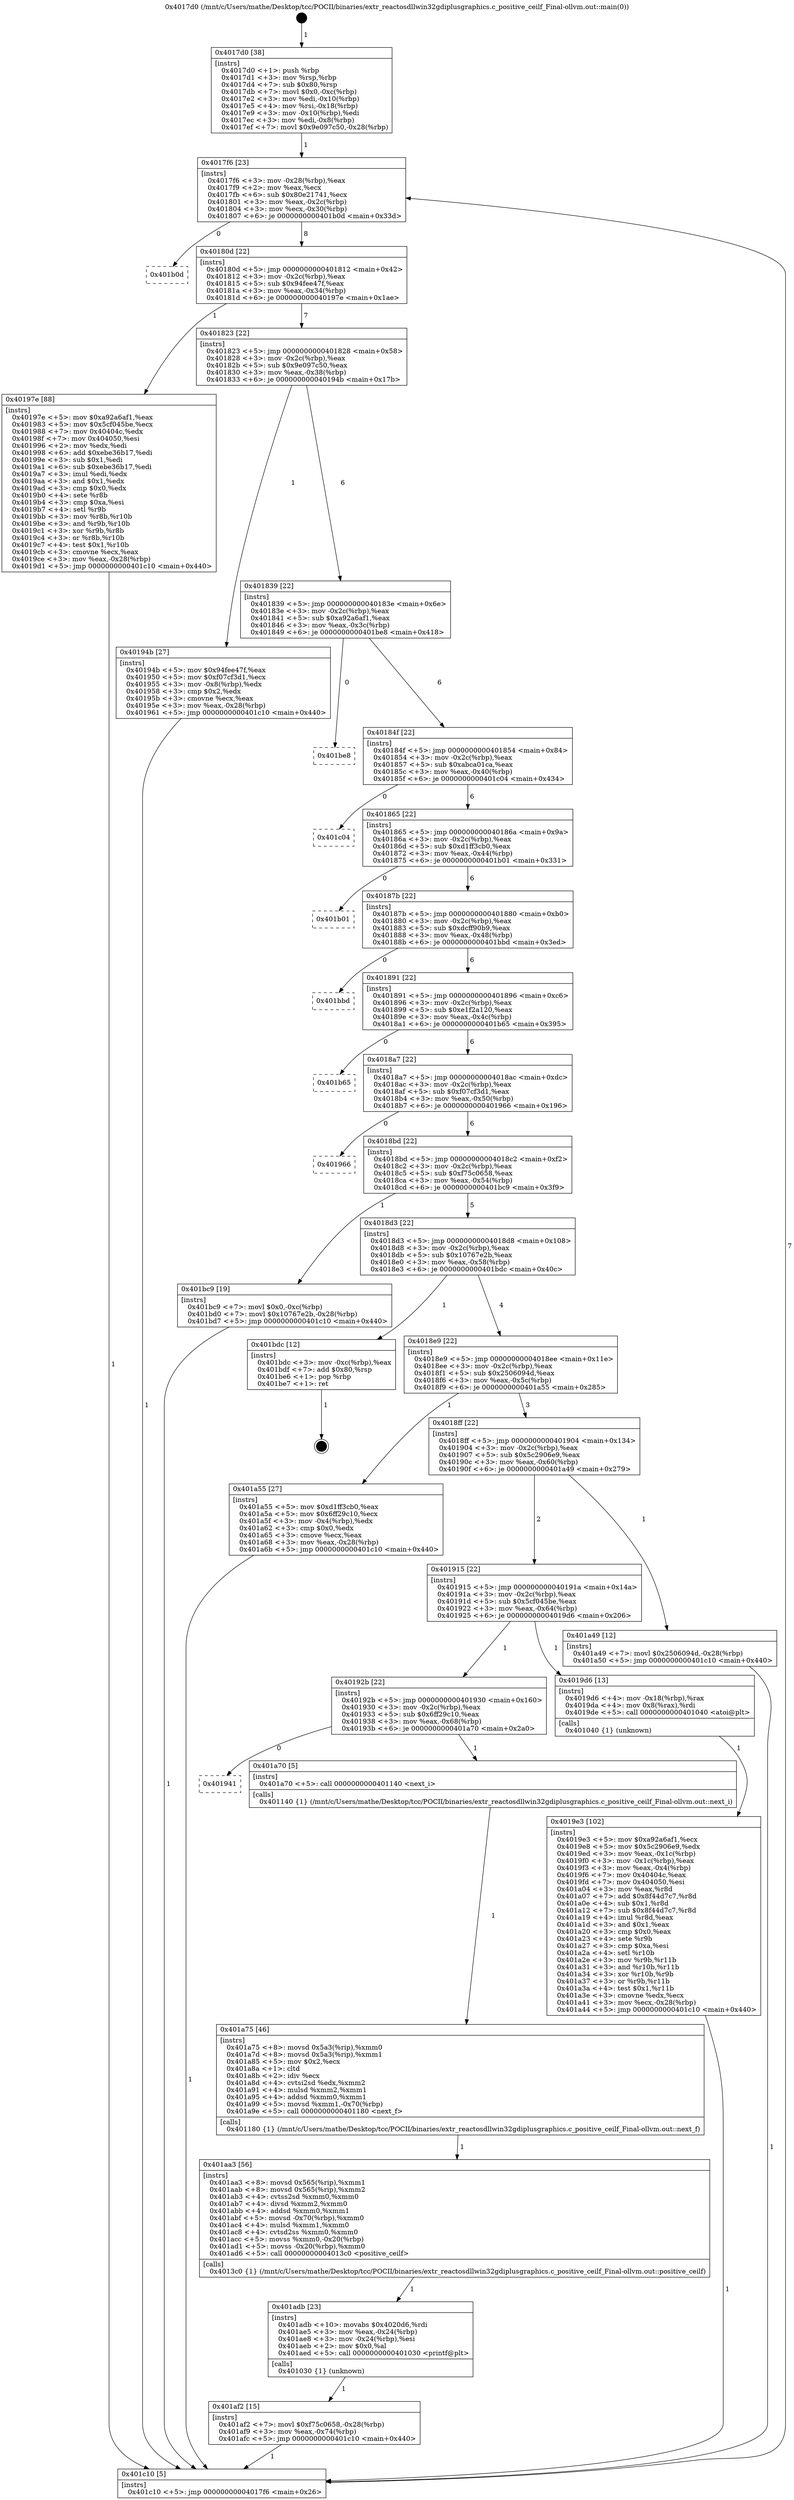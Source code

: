 digraph "0x4017d0" {
  label = "0x4017d0 (/mnt/c/Users/mathe/Desktop/tcc/POCII/binaries/extr_reactosdllwin32gdiplusgraphics.c_positive_ceilf_Final-ollvm.out::main(0))"
  labelloc = "t"
  node[shape=record]

  Entry [label="",width=0.3,height=0.3,shape=circle,fillcolor=black,style=filled]
  "0x4017f6" [label="{
     0x4017f6 [23]\l
     | [instrs]\l
     &nbsp;&nbsp;0x4017f6 \<+3\>: mov -0x28(%rbp),%eax\l
     &nbsp;&nbsp;0x4017f9 \<+2\>: mov %eax,%ecx\l
     &nbsp;&nbsp;0x4017fb \<+6\>: sub $0x80e21741,%ecx\l
     &nbsp;&nbsp;0x401801 \<+3\>: mov %eax,-0x2c(%rbp)\l
     &nbsp;&nbsp;0x401804 \<+3\>: mov %ecx,-0x30(%rbp)\l
     &nbsp;&nbsp;0x401807 \<+6\>: je 0000000000401b0d \<main+0x33d\>\l
  }"]
  "0x401b0d" [label="{
     0x401b0d\l
  }", style=dashed]
  "0x40180d" [label="{
     0x40180d [22]\l
     | [instrs]\l
     &nbsp;&nbsp;0x40180d \<+5\>: jmp 0000000000401812 \<main+0x42\>\l
     &nbsp;&nbsp;0x401812 \<+3\>: mov -0x2c(%rbp),%eax\l
     &nbsp;&nbsp;0x401815 \<+5\>: sub $0x94fee47f,%eax\l
     &nbsp;&nbsp;0x40181a \<+3\>: mov %eax,-0x34(%rbp)\l
     &nbsp;&nbsp;0x40181d \<+6\>: je 000000000040197e \<main+0x1ae\>\l
  }"]
  Exit [label="",width=0.3,height=0.3,shape=circle,fillcolor=black,style=filled,peripheries=2]
  "0x40197e" [label="{
     0x40197e [88]\l
     | [instrs]\l
     &nbsp;&nbsp;0x40197e \<+5\>: mov $0xa92a6af1,%eax\l
     &nbsp;&nbsp;0x401983 \<+5\>: mov $0x5cf045be,%ecx\l
     &nbsp;&nbsp;0x401988 \<+7\>: mov 0x40404c,%edx\l
     &nbsp;&nbsp;0x40198f \<+7\>: mov 0x404050,%esi\l
     &nbsp;&nbsp;0x401996 \<+2\>: mov %edx,%edi\l
     &nbsp;&nbsp;0x401998 \<+6\>: add $0xebe36b17,%edi\l
     &nbsp;&nbsp;0x40199e \<+3\>: sub $0x1,%edi\l
     &nbsp;&nbsp;0x4019a1 \<+6\>: sub $0xebe36b17,%edi\l
     &nbsp;&nbsp;0x4019a7 \<+3\>: imul %edi,%edx\l
     &nbsp;&nbsp;0x4019aa \<+3\>: and $0x1,%edx\l
     &nbsp;&nbsp;0x4019ad \<+3\>: cmp $0x0,%edx\l
     &nbsp;&nbsp;0x4019b0 \<+4\>: sete %r8b\l
     &nbsp;&nbsp;0x4019b4 \<+3\>: cmp $0xa,%esi\l
     &nbsp;&nbsp;0x4019b7 \<+4\>: setl %r9b\l
     &nbsp;&nbsp;0x4019bb \<+3\>: mov %r8b,%r10b\l
     &nbsp;&nbsp;0x4019be \<+3\>: and %r9b,%r10b\l
     &nbsp;&nbsp;0x4019c1 \<+3\>: xor %r9b,%r8b\l
     &nbsp;&nbsp;0x4019c4 \<+3\>: or %r8b,%r10b\l
     &nbsp;&nbsp;0x4019c7 \<+4\>: test $0x1,%r10b\l
     &nbsp;&nbsp;0x4019cb \<+3\>: cmovne %ecx,%eax\l
     &nbsp;&nbsp;0x4019ce \<+3\>: mov %eax,-0x28(%rbp)\l
     &nbsp;&nbsp;0x4019d1 \<+5\>: jmp 0000000000401c10 \<main+0x440\>\l
  }"]
  "0x401823" [label="{
     0x401823 [22]\l
     | [instrs]\l
     &nbsp;&nbsp;0x401823 \<+5\>: jmp 0000000000401828 \<main+0x58\>\l
     &nbsp;&nbsp;0x401828 \<+3\>: mov -0x2c(%rbp),%eax\l
     &nbsp;&nbsp;0x40182b \<+5\>: sub $0x9e097c50,%eax\l
     &nbsp;&nbsp;0x401830 \<+3\>: mov %eax,-0x38(%rbp)\l
     &nbsp;&nbsp;0x401833 \<+6\>: je 000000000040194b \<main+0x17b\>\l
  }"]
  "0x401af2" [label="{
     0x401af2 [15]\l
     | [instrs]\l
     &nbsp;&nbsp;0x401af2 \<+7\>: movl $0xf75c0658,-0x28(%rbp)\l
     &nbsp;&nbsp;0x401af9 \<+3\>: mov %eax,-0x74(%rbp)\l
     &nbsp;&nbsp;0x401afc \<+5\>: jmp 0000000000401c10 \<main+0x440\>\l
  }"]
  "0x40194b" [label="{
     0x40194b [27]\l
     | [instrs]\l
     &nbsp;&nbsp;0x40194b \<+5\>: mov $0x94fee47f,%eax\l
     &nbsp;&nbsp;0x401950 \<+5\>: mov $0xf07cf3d1,%ecx\l
     &nbsp;&nbsp;0x401955 \<+3\>: mov -0x8(%rbp),%edx\l
     &nbsp;&nbsp;0x401958 \<+3\>: cmp $0x2,%edx\l
     &nbsp;&nbsp;0x40195b \<+3\>: cmovne %ecx,%eax\l
     &nbsp;&nbsp;0x40195e \<+3\>: mov %eax,-0x28(%rbp)\l
     &nbsp;&nbsp;0x401961 \<+5\>: jmp 0000000000401c10 \<main+0x440\>\l
  }"]
  "0x401839" [label="{
     0x401839 [22]\l
     | [instrs]\l
     &nbsp;&nbsp;0x401839 \<+5\>: jmp 000000000040183e \<main+0x6e\>\l
     &nbsp;&nbsp;0x40183e \<+3\>: mov -0x2c(%rbp),%eax\l
     &nbsp;&nbsp;0x401841 \<+5\>: sub $0xa92a6af1,%eax\l
     &nbsp;&nbsp;0x401846 \<+3\>: mov %eax,-0x3c(%rbp)\l
     &nbsp;&nbsp;0x401849 \<+6\>: je 0000000000401be8 \<main+0x418\>\l
  }"]
  "0x401c10" [label="{
     0x401c10 [5]\l
     | [instrs]\l
     &nbsp;&nbsp;0x401c10 \<+5\>: jmp 00000000004017f6 \<main+0x26\>\l
  }"]
  "0x4017d0" [label="{
     0x4017d0 [38]\l
     | [instrs]\l
     &nbsp;&nbsp;0x4017d0 \<+1\>: push %rbp\l
     &nbsp;&nbsp;0x4017d1 \<+3\>: mov %rsp,%rbp\l
     &nbsp;&nbsp;0x4017d4 \<+7\>: sub $0x80,%rsp\l
     &nbsp;&nbsp;0x4017db \<+7\>: movl $0x0,-0xc(%rbp)\l
     &nbsp;&nbsp;0x4017e2 \<+3\>: mov %edi,-0x10(%rbp)\l
     &nbsp;&nbsp;0x4017e5 \<+4\>: mov %rsi,-0x18(%rbp)\l
     &nbsp;&nbsp;0x4017e9 \<+3\>: mov -0x10(%rbp),%edi\l
     &nbsp;&nbsp;0x4017ec \<+3\>: mov %edi,-0x8(%rbp)\l
     &nbsp;&nbsp;0x4017ef \<+7\>: movl $0x9e097c50,-0x28(%rbp)\l
  }"]
  "0x401adb" [label="{
     0x401adb [23]\l
     | [instrs]\l
     &nbsp;&nbsp;0x401adb \<+10\>: movabs $0x4020d6,%rdi\l
     &nbsp;&nbsp;0x401ae5 \<+3\>: mov %eax,-0x24(%rbp)\l
     &nbsp;&nbsp;0x401ae8 \<+3\>: mov -0x24(%rbp),%esi\l
     &nbsp;&nbsp;0x401aeb \<+2\>: mov $0x0,%al\l
     &nbsp;&nbsp;0x401aed \<+5\>: call 0000000000401030 \<printf@plt\>\l
     | [calls]\l
     &nbsp;&nbsp;0x401030 \{1\} (unknown)\l
  }"]
  "0x401be8" [label="{
     0x401be8\l
  }", style=dashed]
  "0x40184f" [label="{
     0x40184f [22]\l
     | [instrs]\l
     &nbsp;&nbsp;0x40184f \<+5\>: jmp 0000000000401854 \<main+0x84\>\l
     &nbsp;&nbsp;0x401854 \<+3\>: mov -0x2c(%rbp),%eax\l
     &nbsp;&nbsp;0x401857 \<+5\>: sub $0xabca01ca,%eax\l
     &nbsp;&nbsp;0x40185c \<+3\>: mov %eax,-0x40(%rbp)\l
     &nbsp;&nbsp;0x40185f \<+6\>: je 0000000000401c04 \<main+0x434\>\l
  }"]
  "0x401aa3" [label="{
     0x401aa3 [56]\l
     | [instrs]\l
     &nbsp;&nbsp;0x401aa3 \<+8\>: movsd 0x565(%rip),%xmm1\l
     &nbsp;&nbsp;0x401aab \<+8\>: movsd 0x565(%rip),%xmm2\l
     &nbsp;&nbsp;0x401ab3 \<+4\>: cvtss2sd %xmm0,%xmm0\l
     &nbsp;&nbsp;0x401ab7 \<+4\>: divsd %xmm2,%xmm0\l
     &nbsp;&nbsp;0x401abb \<+4\>: addsd %xmm0,%xmm1\l
     &nbsp;&nbsp;0x401abf \<+5\>: movsd -0x70(%rbp),%xmm0\l
     &nbsp;&nbsp;0x401ac4 \<+4\>: mulsd %xmm1,%xmm0\l
     &nbsp;&nbsp;0x401ac8 \<+4\>: cvtsd2ss %xmm0,%xmm0\l
     &nbsp;&nbsp;0x401acc \<+5\>: movss %xmm0,-0x20(%rbp)\l
     &nbsp;&nbsp;0x401ad1 \<+5\>: movss -0x20(%rbp),%xmm0\l
     &nbsp;&nbsp;0x401ad6 \<+5\>: call 00000000004013c0 \<positive_ceilf\>\l
     | [calls]\l
     &nbsp;&nbsp;0x4013c0 \{1\} (/mnt/c/Users/mathe/Desktop/tcc/POCII/binaries/extr_reactosdllwin32gdiplusgraphics.c_positive_ceilf_Final-ollvm.out::positive_ceilf)\l
  }"]
  "0x401c04" [label="{
     0x401c04\l
  }", style=dashed]
  "0x401865" [label="{
     0x401865 [22]\l
     | [instrs]\l
     &nbsp;&nbsp;0x401865 \<+5\>: jmp 000000000040186a \<main+0x9a\>\l
     &nbsp;&nbsp;0x40186a \<+3\>: mov -0x2c(%rbp),%eax\l
     &nbsp;&nbsp;0x40186d \<+5\>: sub $0xd1ff3cb0,%eax\l
     &nbsp;&nbsp;0x401872 \<+3\>: mov %eax,-0x44(%rbp)\l
     &nbsp;&nbsp;0x401875 \<+6\>: je 0000000000401b01 \<main+0x331\>\l
  }"]
  "0x401a75" [label="{
     0x401a75 [46]\l
     | [instrs]\l
     &nbsp;&nbsp;0x401a75 \<+8\>: movsd 0x5a3(%rip),%xmm0\l
     &nbsp;&nbsp;0x401a7d \<+8\>: movsd 0x5a3(%rip),%xmm1\l
     &nbsp;&nbsp;0x401a85 \<+5\>: mov $0x2,%ecx\l
     &nbsp;&nbsp;0x401a8a \<+1\>: cltd\l
     &nbsp;&nbsp;0x401a8b \<+2\>: idiv %ecx\l
     &nbsp;&nbsp;0x401a8d \<+4\>: cvtsi2sd %edx,%xmm2\l
     &nbsp;&nbsp;0x401a91 \<+4\>: mulsd %xmm2,%xmm1\l
     &nbsp;&nbsp;0x401a95 \<+4\>: addsd %xmm0,%xmm1\l
     &nbsp;&nbsp;0x401a99 \<+5\>: movsd %xmm1,-0x70(%rbp)\l
     &nbsp;&nbsp;0x401a9e \<+5\>: call 0000000000401180 \<next_f\>\l
     | [calls]\l
     &nbsp;&nbsp;0x401180 \{1\} (/mnt/c/Users/mathe/Desktop/tcc/POCII/binaries/extr_reactosdllwin32gdiplusgraphics.c_positive_ceilf_Final-ollvm.out::next_f)\l
  }"]
  "0x401b01" [label="{
     0x401b01\l
  }", style=dashed]
  "0x40187b" [label="{
     0x40187b [22]\l
     | [instrs]\l
     &nbsp;&nbsp;0x40187b \<+5\>: jmp 0000000000401880 \<main+0xb0\>\l
     &nbsp;&nbsp;0x401880 \<+3\>: mov -0x2c(%rbp),%eax\l
     &nbsp;&nbsp;0x401883 \<+5\>: sub $0xdcff90b9,%eax\l
     &nbsp;&nbsp;0x401888 \<+3\>: mov %eax,-0x48(%rbp)\l
     &nbsp;&nbsp;0x40188b \<+6\>: je 0000000000401bbd \<main+0x3ed\>\l
  }"]
  "0x401941" [label="{
     0x401941\l
  }", style=dashed]
  "0x401bbd" [label="{
     0x401bbd\l
  }", style=dashed]
  "0x401891" [label="{
     0x401891 [22]\l
     | [instrs]\l
     &nbsp;&nbsp;0x401891 \<+5\>: jmp 0000000000401896 \<main+0xc6\>\l
     &nbsp;&nbsp;0x401896 \<+3\>: mov -0x2c(%rbp),%eax\l
     &nbsp;&nbsp;0x401899 \<+5\>: sub $0xe1f2a120,%eax\l
     &nbsp;&nbsp;0x40189e \<+3\>: mov %eax,-0x4c(%rbp)\l
     &nbsp;&nbsp;0x4018a1 \<+6\>: je 0000000000401b65 \<main+0x395\>\l
  }"]
  "0x401a70" [label="{
     0x401a70 [5]\l
     | [instrs]\l
     &nbsp;&nbsp;0x401a70 \<+5\>: call 0000000000401140 \<next_i\>\l
     | [calls]\l
     &nbsp;&nbsp;0x401140 \{1\} (/mnt/c/Users/mathe/Desktop/tcc/POCII/binaries/extr_reactosdllwin32gdiplusgraphics.c_positive_ceilf_Final-ollvm.out::next_i)\l
  }"]
  "0x401b65" [label="{
     0x401b65\l
  }", style=dashed]
  "0x4018a7" [label="{
     0x4018a7 [22]\l
     | [instrs]\l
     &nbsp;&nbsp;0x4018a7 \<+5\>: jmp 00000000004018ac \<main+0xdc\>\l
     &nbsp;&nbsp;0x4018ac \<+3\>: mov -0x2c(%rbp),%eax\l
     &nbsp;&nbsp;0x4018af \<+5\>: sub $0xf07cf3d1,%eax\l
     &nbsp;&nbsp;0x4018b4 \<+3\>: mov %eax,-0x50(%rbp)\l
     &nbsp;&nbsp;0x4018b7 \<+6\>: je 0000000000401966 \<main+0x196\>\l
  }"]
  "0x4019e3" [label="{
     0x4019e3 [102]\l
     | [instrs]\l
     &nbsp;&nbsp;0x4019e3 \<+5\>: mov $0xa92a6af1,%ecx\l
     &nbsp;&nbsp;0x4019e8 \<+5\>: mov $0x5c2906e9,%edx\l
     &nbsp;&nbsp;0x4019ed \<+3\>: mov %eax,-0x1c(%rbp)\l
     &nbsp;&nbsp;0x4019f0 \<+3\>: mov -0x1c(%rbp),%eax\l
     &nbsp;&nbsp;0x4019f3 \<+3\>: mov %eax,-0x4(%rbp)\l
     &nbsp;&nbsp;0x4019f6 \<+7\>: mov 0x40404c,%eax\l
     &nbsp;&nbsp;0x4019fd \<+7\>: mov 0x404050,%esi\l
     &nbsp;&nbsp;0x401a04 \<+3\>: mov %eax,%r8d\l
     &nbsp;&nbsp;0x401a07 \<+7\>: add $0x8f44d7c7,%r8d\l
     &nbsp;&nbsp;0x401a0e \<+4\>: sub $0x1,%r8d\l
     &nbsp;&nbsp;0x401a12 \<+7\>: sub $0x8f44d7c7,%r8d\l
     &nbsp;&nbsp;0x401a19 \<+4\>: imul %r8d,%eax\l
     &nbsp;&nbsp;0x401a1d \<+3\>: and $0x1,%eax\l
     &nbsp;&nbsp;0x401a20 \<+3\>: cmp $0x0,%eax\l
     &nbsp;&nbsp;0x401a23 \<+4\>: sete %r9b\l
     &nbsp;&nbsp;0x401a27 \<+3\>: cmp $0xa,%esi\l
     &nbsp;&nbsp;0x401a2a \<+4\>: setl %r10b\l
     &nbsp;&nbsp;0x401a2e \<+3\>: mov %r9b,%r11b\l
     &nbsp;&nbsp;0x401a31 \<+3\>: and %r10b,%r11b\l
     &nbsp;&nbsp;0x401a34 \<+3\>: xor %r10b,%r9b\l
     &nbsp;&nbsp;0x401a37 \<+3\>: or %r9b,%r11b\l
     &nbsp;&nbsp;0x401a3a \<+4\>: test $0x1,%r11b\l
     &nbsp;&nbsp;0x401a3e \<+3\>: cmovne %edx,%ecx\l
     &nbsp;&nbsp;0x401a41 \<+3\>: mov %ecx,-0x28(%rbp)\l
     &nbsp;&nbsp;0x401a44 \<+5\>: jmp 0000000000401c10 \<main+0x440\>\l
  }"]
  "0x401966" [label="{
     0x401966\l
  }", style=dashed]
  "0x4018bd" [label="{
     0x4018bd [22]\l
     | [instrs]\l
     &nbsp;&nbsp;0x4018bd \<+5\>: jmp 00000000004018c2 \<main+0xf2\>\l
     &nbsp;&nbsp;0x4018c2 \<+3\>: mov -0x2c(%rbp),%eax\l
     &nbsp;&nbsp;0x4018c5 \<+5\>: sub $0xf75c0658,%eax\l
     &nbsp;&nbsp;0x4018ca \<+3\>: mov %eax,-0x54(%rbp)\l
     &nbsp;&nbsp;0x4018cd \<+6\>: je 0000000000401bc9 \<main+0x3f9\>\l
  }"]
  "0x40192b" [label="{
     0x40192b [22]\l
     | [instrs]\l
     &nbsp;&nbsp;0x40192b \<+5\>: jmp 0000000000401930 \<main+0x160\>\l
     &nbsp;&nbsp;0x401930 \<+3\>: mov -0x2c(%rbp),%eax\l
     &nbsp;&nbsp;0x401933 \<+5\>: sub $0x6ff29c10,%eax\l
     &nbsp;&nbsp;0x401938 \<+3\>: mov %eax,-0x68(%rbp)\l
     &nbsp;&nbsp;0x40193b \<+6\>: je 0000000000401a70 \<main+0x2a0\>\l
  }"]
  "0x401bc9" [label="{
     0x401bc9 [19]\l
     | [instrs]\l
     &nbsp;&nbsp;0x401bc9 \<+7\>: movl $0x0,-0xc(%rbp)\l
     &nbsp;&nbsp;0x401bd0 \<+7\>: movl $0x10767e2b,-0x28(%rbp)\l
     &nbsp;&nbsp;0x401bd7 \<+5\>: jmp 0000000000401c10 \<main+0x440\>\l
  }"]
  "0x4018d3" [label="{
     0x4018d3 [22]\l
     | [instrs]\l
     &nbsp;&nbsp;0x4018d3 \<+5\>: jmp 00000000004018d8 \<main+0x108\>\l
     &nbsp;&nbsp;0x4018d8 \<+3\>: mov -0x2c(%rbp),%eax\l
     &nbsp;&nbsp;0x4018db \<+5\>: sub $0x10767e2b,%eax\l
     &nbsp;&nbsp;0x4018e0 \<+3\>: mov %eax,-0x58(%rbp)\l
     &nbsp;&nbsp;0x4018e3 \<+6\>: je 0000000000401bdc \<main+0x40c\>\l
  }"]
  "0x4019d6" [label="{
     0x4019d6 [13]\l
     | [instrs]\l
     &nbsp;&nbsp;0x4019d6 \<+4\>: mov -0x18(%rbp),%rax\l
     &nbsp;&nbsp;0x4019da \<+4\>: mov 0x8(%rax),%rdi\l
     &nbsp;&nbsp;0x4019de \<+5\>: call 0000000000401040 \<atoi@plt\>\l
     | [calls]\l
     &nbsp;&nbsp;0x401040 \{1\} (unknown)\l
  }"]
  "0x401bdc" [label="{
     0x401bdc [12]\l
     | [instrs]\l
     &nbsp;&nbsp;0x401bdc \<+3\>: mov -0xc(%rbp),%eax\l
     &nbsp;&nbsp;0x401bdf \<+7\>: add $0x80,%rsp\l
     &nbsp;&nbsp;0x401be6 \<+1\>: pop %rbp\l
     &nbsp;&nbsp;0x401be7 \<+1\>: ret\l
  }"]
  "0x4018e9" [label="{
     0x4018e9 [22]\l
     | [instrs]\l
     &nbsp;&nbsp;0x4018e9 \<+5\>: jmp 00000000004018ee \<main+0x11e\>\l
     &nbsp;&nbsp;0x4018ee \<+3\>: mov -0x2c(%rbp),%eax\l
     &nbsp;&nbsp;0x4018f1 \<+5\>: sub $0x2506094d,%eax\l
     &nbsp;&nbsp;0x4018f6 \<+3\>: mov %eax,-0x5c(%rbp)\l
     &nbsp;&nbsp;0x4018f9 \<+6\>: je 0000000000401a55 \<main+0x285\>\l
  }"]
  "0x401915" [label="{
     0x401915 [22]\l
     | [instrs]\l
     &nbsp;&nbsp;0x401915 \<+5\>: jmp 000000000040191a \<main+0x14a\>\l
     &nbsp;&nbsp;0x40191a \<+3\>: mov -0x2c(%rbp),%eax\l
     &nbsp;&nbsp;0x40191d \<+5\>: sub $0x5cf045be,%eax\l
     &nbsp;&nbsp;0x401922 \<+3\>: mov %eax,-0x64(%rbp)\l
     &nbsp;&nbsp;0x401925 \<+6\>: je 00000000004019d6 \<main+0x206\>\l
  }"]
  "0x401a55" [label="{
     0x401a55 [27]\l
     | [instrs]\l
     &nbsp;&nbsp;0x401a55 \<+5\>: mov $0xd1ff3cb0,%eax\l
     &nbsp;&nbsp;0x401a5a \<+5\>: mov $0x6ff29c10,%ecx\l
     &nbsp;&nbsp;0x401a5f \<+3\>: mov -0x4(%rbp),%edx\l
     &nbsp;&nbsp;0x401a62 \<+3\>: cmp $0x0,%edx\l
     &nbsp;&nbsp;0x401a65 \<+3\>: cmove %ecx,%eax\l
     &nbsp;&nbsp;0x401a68 \<+3\>: mov %eax,-0x28(%rbp)\l
     &nbsp;&nbsp;0x401a6b \<+5\>: jmp 0000000000401c10 \<main+0x440\>\l
  }"]
  "0x4018ff" [label="{
     0x4018ff [22]\l
     | [instrs]\l
     &nbsp;&nbsp;0x4018ff \<+5\>: jmp 0000000000401904 \<main+0x134\>\l
     &nbsp;&nbsp;0x401904 \<+3\>: mov -0x2c(%rbp),%eax\l
     &nbsp;&nbsp;0x401907 \<+5\>: sub $0x5c2906e9,%eax\l
     &nbsp;&nbsp;0x40190c \<+3\>: mov %eax,-0x60(%rbp)\l
     &nbsp;&nbsp;0x40190f \<+6\>: je 0000000000401a49 \<main+0x279\>\l
  }"]
  "0x401a49" [label="{
     0x401a49 [12]\l
     | [instrs]\l
     &nbsp;&nbsp;0x401a49 \<+7\>: movl $0x2506094d,-0x28(%rbp)\l
     &nbsp;&nbsp;0x401a50 \<+5\>: jmp 0000000000401c10 \<main+0x440\>\l
  }"]
  Entry -> "0x4017d0" [label=" 1"]
  "0x4017f6" -> "0x401b0d" [label=" 0"]
  "0x4017f6" -> "0x40180d" [label=" 8"]
  "0x401bdc" -> Exit [label=" 1"]
  "0x40180d" -> "0x40197e" [label=" 1"]
  "0x40180d" -> "0x401823" [label=" 7"]
  "0x401bc9" -> "0x401c10" [label=" 1"]
  "0x401823" -> "0x40194b" [label=" 1"]
  "0x401823" -> "0x401839" [label=" 6"]
  "0x40194b" -> "0x401c10" [label=" 1"]
  "0x4017d0" -> "0x4017f6" [label=" 1"]
  "0x401c10" -> "0x4017f6" [label=" 7"]
  "0x40197e" -> "0x401c10" [label=" 1"]
  "0x401af2" -> "0x401c10" [label=" 1"]
  "0x401839" -> "0x401be8" [label=" 0"]
  "0x401839" -> "0x40184f" [label=" 6"]
  "0x401adb" -> "0x401af2" [label=" 1"]
  "0x40184f" -> "0x401c04" [label=" 0"]
  "0x40184f" -> "0x401865" [label=" 6"]
  "0x401aa3" -> "0x401adb" [label=" 1"]
  "0x401865" -> "0x401b01" [label=" 0"]
  "0x401865" -> "0x40187b" [label=" 6"]
  "0x401a75" -> "0x401aa3" [label=" 1"]
  "0x40187b" -> "0x401bbd" [label=" 0"]
  "0x40187b" -> "0x401891" [label=" 6"]
  "0x401a70" -> "0x401a75" [label=" 1"]
  "0x401891" -> "0x401b65" [label=" 0"]
  "0x401891" -> "0x4018a7" [label=" 6"]
  "0x40192b" -> "0x401941" [label=" 0"]
  "0x4018a7" -> "0x401966" [label=" 0"]
  "0x4018a7" -> "0x4018bd" [label=" 6"]
  "0x40192b" -> "0x401a70" [label=" 1"]
  "0x4018bd" -> "0x401bc9" [label=" 1"]
  "0x4018bd" -> "0x4018d3" [label=" 5"]
  "0x401a55" -> "0x401c10" [label=" 1"]
  "0x4018d3" -> "0x401bdc" [label=" 1"]
  "0x4018d3" -> "0x4018e9" [label=" 4"]
  "0x401a49" -> "0x401c10" [label=" 1"]
  "0x4018e9" -> "0x401a55" [label=" 1"]
  "0x4018e9" -> "0x4018ff" [label=" 3"]
  "0x4019d6" -> "0x4019e3" [label=" 1"]
  "0x4018ff" -> "0x401a49" [label=" 1"]
  "0x4018ff" -> "0x401915" [label=" 2"]
  "0x4019e3" -> "0x401c10" [label=" 1"]
  "0x401915" -> "0x4019d6" [label=" 1"]
  "0x401915" -> "0x40192b" [label=" 1"]
}
